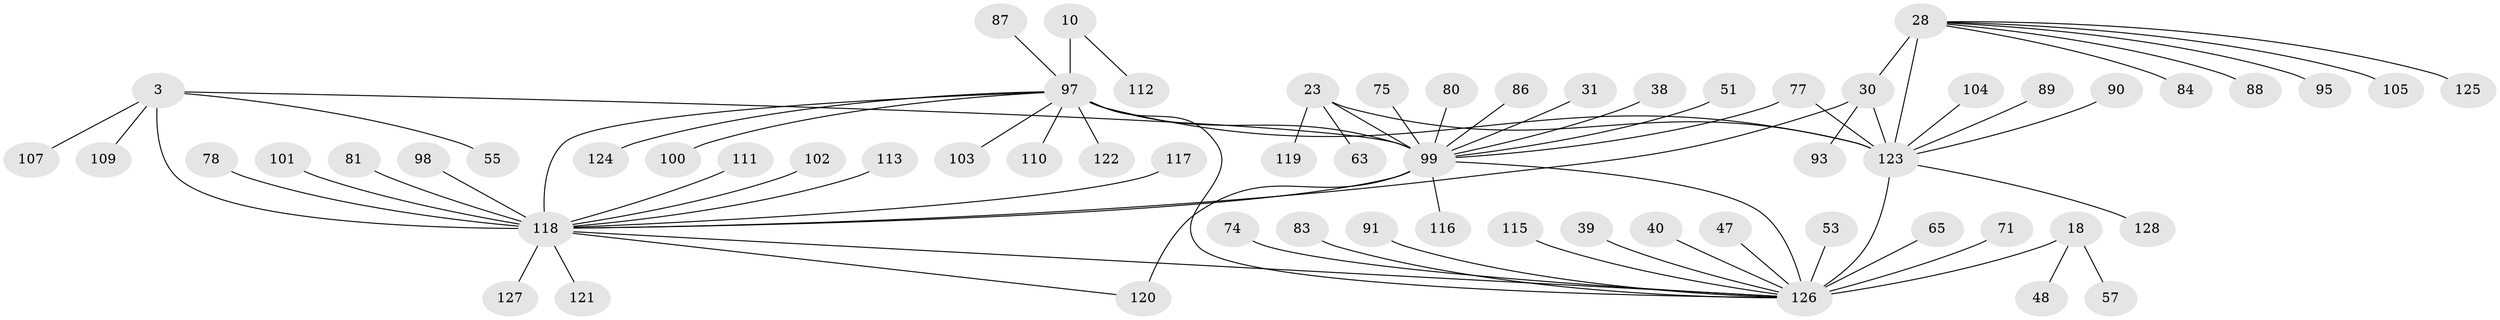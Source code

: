 // original degree distribution, {8: 0.0390625, 9: 0.0390625, 6: 0.0546875, 15: 0.0078125, 12: 0.0234375, 10: 0.03125, 5: 0.0078125, 7: 0.015625, 11: 0.0078125, 14: 0.0078125, 1: 0.6015625, 4: 0.015625, 2: 0.140625, 3: 0.0078125}
// Generated by graph-tools (version 1.1) at 2025/55/03/09/25 04:55:36]
// undirected, 64 vertices, 73 edges
graph export_dot {
graph [start="1"]
  node [color=gray90,style=filled];
  3 [super="+1"];
  10 [super="+9"];
  18 [super="+17"];
  23 [super="+21"];
  28 [super="+27"];
  30 [super="+29"];
  31;
  38;
  39;
  40;
  47;
  48;
  51;
  53;
  55;
  57;
  63;
  65;
  71;
  74;
  75;
  77;
  78;
  80;
  81;
  83;
  84;
  86;
  87;
  88;
  89;
  90;
  91;
  93;
  95;
  97 [super="+12+42+11+94+41+44+49+50+54+85"];
  98;
  99 [super="+24"];
  100;
  101;
  102 [super="+61"];
  103;
  104;
  105 [super="+66"];
  107;
  109;
  110 [super="+35"];
  111;
  112;
  113;
  115 [super="+46"];
  116;
  117 [super="+114"];
  118 [super="+108+36+59+67+73+6+68"];
  119 [super="+82"];
  120 [super="+92+60"];
  121;
  122;
  123 [super="+26+33+45+52+62+70+72"];
  124 [super="+64+79+106"];
  125;
  126 [super="+96+32+37"];
  127;
  128 [super="+58"];
  3 -- 107;
  3 -- 109;
  3 -- 55;
  3 -- 118 [weight=8];
  3 -- 99;
  10 -- 112;
  10 -- 97 [weight=8];
  18 -- 48;
  18 -- 57;
  18 -- 126 [weight=8];
  23 -- 63;
  23 -- 119;
  23 -- 123;
  23 -- 99 [weight=8];
  28 -- 30 [weight=4];
  28 -- 84;
  28 -- 95;
  28 -- 88;
  28 -- 125;
  28 -- 105;
  28 -- 123 [weight=4];
  30 -- 93;
  30 -- 123 [weight=4];
  30 -- 118;
  31 -- 99;
  38 -- 99;
  39 -- 126;
  40 -- 126;
  47 -- 126;
  51 -- 99;
  53 -- 126;
  65 -- 126;
  71 -- 126;
  74 -- 126;
  75 -- 99;
  77 -- 123;
  77 -- 99;
  78 -- 118;
  80 -- 99;
  81 -- 118;
  83 -- 126;
  86 -- 99;
  87 -- 97;
  89 -- 123;
  90 -- 123;
  91 -- 126;
  97 -- 100;
  97 -- 103;
  97 -- 110;
  97 -- 118;
  97 -- 124;
  97 -- 122;
  97 -- 123;
  97 -- 126;
  97 -- 99 [weight=2];
  98 -- 118;
  99 -- 116;
  99 -- 118 [weight=2];
  99 -- 120 [weight=2];
  99 -- 126;
  101 -- 118;
  102 -- 118;
  104 -- 123;
  111 -- 118;
  113 -- 118;
  115 -- 126;
  117 -- 118;
  118 -- 121;
  118 -- 126 [weight=4];
  118 -- 120;
  118 -- 127;
  123 -- 128;
  123 -- 126 [weight=2];
}
